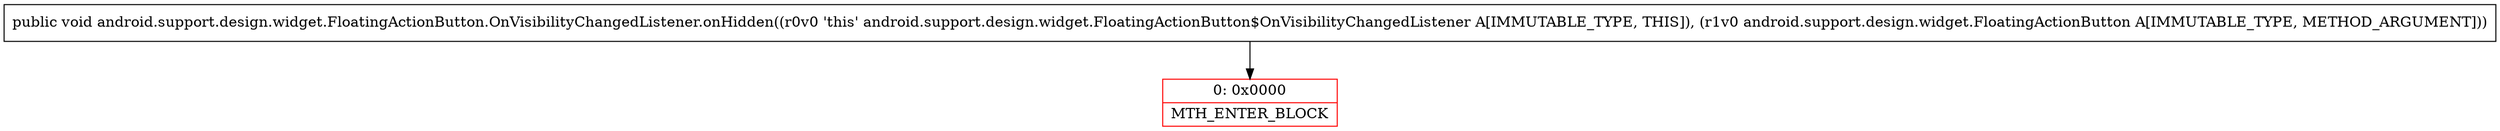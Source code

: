 digraph "CFG forandroid.support.design.widget.FloatingActionButton.OnVisibilityChangedListener.onHidden(Landroid\/support\/design\/widget\/FloatingActionButton;)V" {
subgraph cluster_Region_390816518 {
label = "R(0)";
node [shape=record,color=blue];
}
Node_0 [shape=record,color=red,label="{0\:\ 0x0000|MTH_ENTER_BLOCK\l}"];
MethodNode[shape=record,label="{public void android.support.design.widget.FloatingActionButton.OnVisibilityChangedListener.onHidden((r0v0 'this' android.support.design.widget.FloatingActionButton$OnVisibilityChangedListener A[IMMUTABLE_TYPE, THIS]), (r1v0 android.support.design.widget.FloatingActionButton A[IMMUTABLE_TYPE, METHOD_ARGUMENT])) }"];
MethodNode -> Node_0;
}

